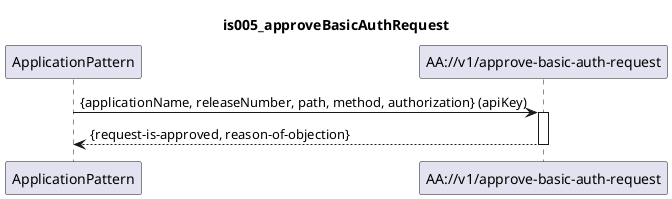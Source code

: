 @startuml is005_approveBasicAuthRequest
skinparam responseMessageBelowArrow true

title
is005_approveBasicAuthRequest
end title

participant "ApplicationPattern" as ap
participant "AA://v1/approve-basic-auth-request" as aa

ap -> aa : {applicationName, releaseNumber, path, method, authorization} (apiKey)
activate aa

aa --> ap : {request-is-approved, reason-of-objection}

deactivate aa

@enduml